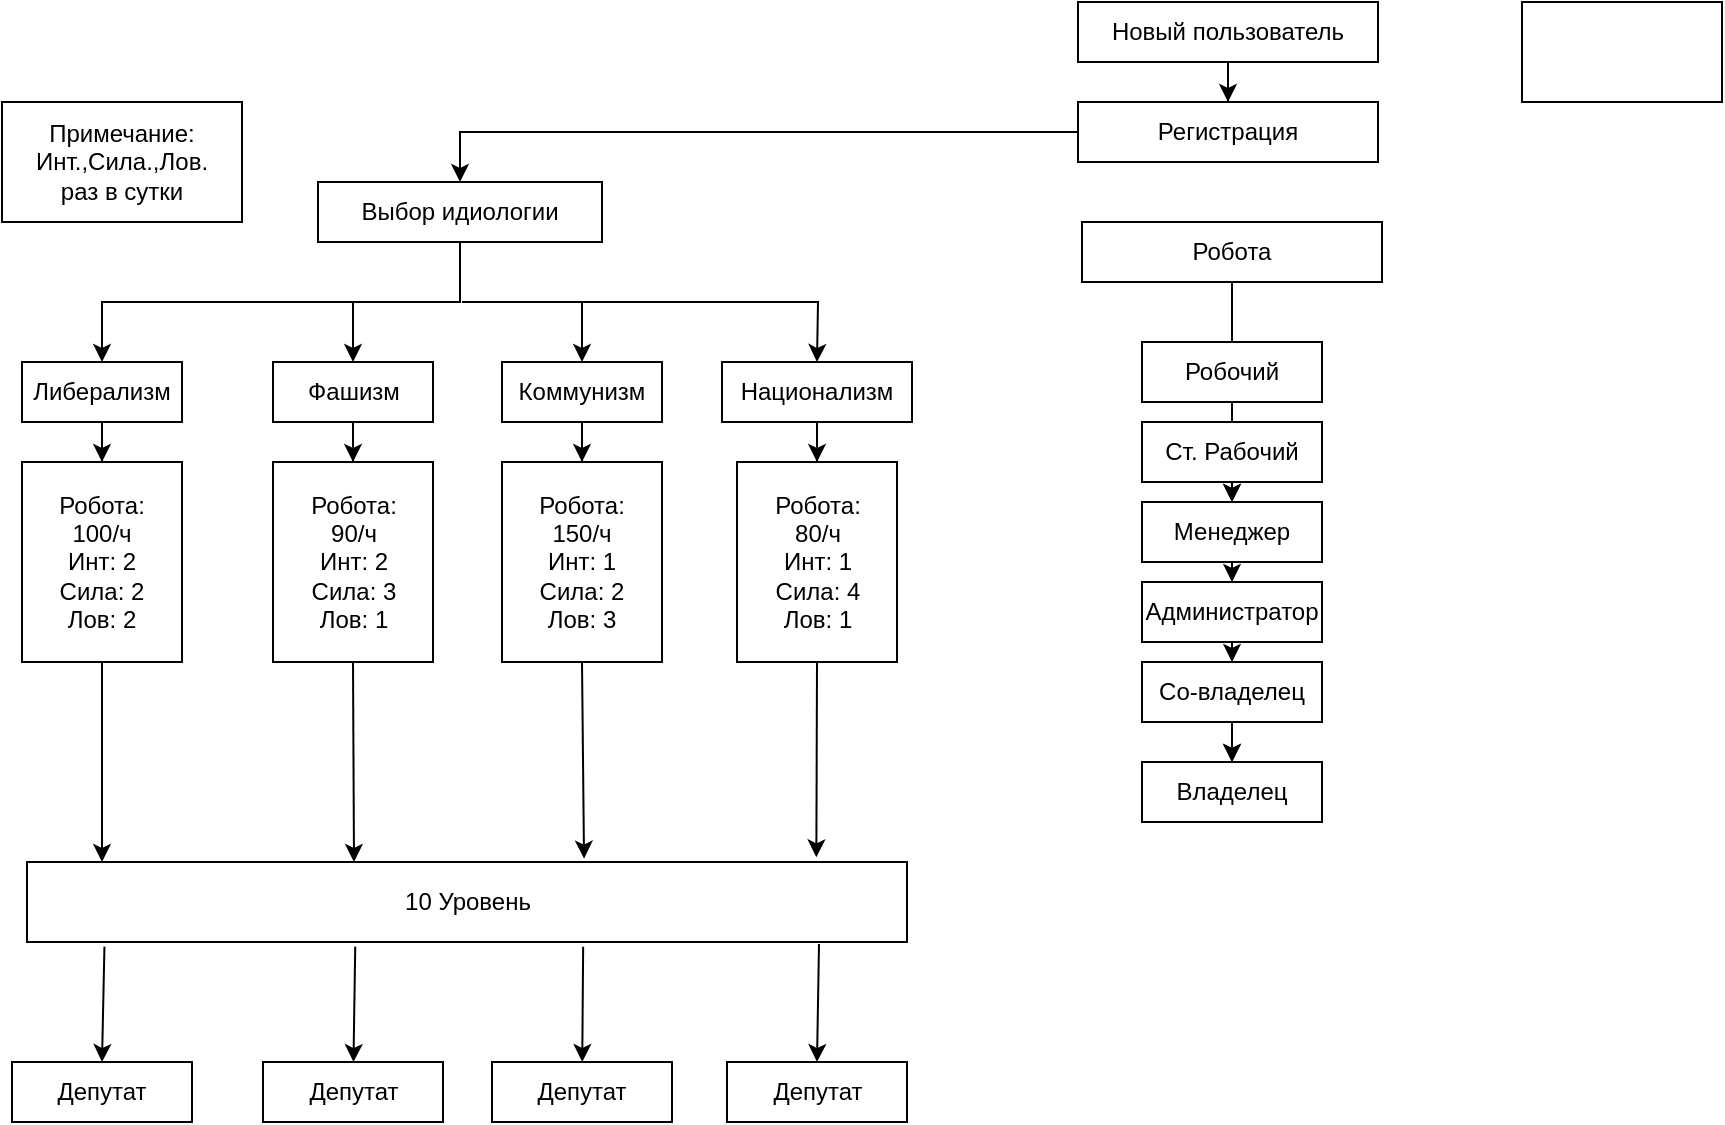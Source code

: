<mxfile version="21.3.6" type="github">
  <diagram name="Page-1" id="4UQ0ryMWkVk-9-Mvxbvw">
    <mxGraphModel dx="1644" dy="513" grid="1" gridSize="10" guides="1" tooltips="1" connect="1" arrows="1" fold="1" page="1" pageScale="1" pageWidth="850" pageHeight="1100" math="0" shadow="0">
      <root>
        <mxCell id="0" />
        <mxCell id="1" parent="0" />
        <mxCell id="SXsbWrXypiXTdrnz6xFy-4" value="" style="edgeStyle=orthogonalEdgeStyle;rounded=0;orthogonalLoop=1;jettySize=auto;html=1;" edge="1" parent="1" source="SXsbWrXypiXTdrnz6xFy-1" target="SXsbWrXypiXTdrnz6xFy-3">
          <mxGeometry relative="1" as="geometry" />
        </mxCell>
        <mxCell id="SXsbWrXypiXTdrnz6xFy-1" value="Новый пользователь" style="rounded=0;whiteSpace=wrap;html=1;" vertex="1" parent="1">
          <mxGeometry x="348" y="30" width="150" height="30" as="geometry" />
        </mxCell>
        <mxCell id="SXsbWrXypiXTdrnz6xFy-12" value="" style="edgeStyle=orthogonalEdgeStyle;rounded=0;orthogonalLoop=1;jettySize=auto;html=1;" edge="1" parent="1" source="SXsbWrXypiXTdrnz6xFy-3" target="SXsbWrXypiXTdrnz6xFy-5">
          <mxGeometry relative="1" as="geometry" />
        </mxCell>
        <mxCell id="SXsbWrXypiXTdrnz6xFy-3" value="Регистрация" style="rounded=0;whiteSpace=wrap;html=1;" vertex="1" parent="1">
          <mxGeometry x="348" y="80" width="150" height="30" as="geometry" />
        </mxCell>
        <mxCell id="SXsbWrXypiXTdrnz6xFy-13" value="" style="edgeStyle=orthogonalEdgeStyle;rounded=0;orthogonalLoop=1;jettySize=auto;html=1;" edge="1" parent="1" source="SXsbWrXypiXTdrnz6xFy-5" target="SXsbWrXypiXTdrnz6xFy-8">
          <mxGeometry relative="1" as="geometry" />
        </mxCell>
        <mxCell id="SXsbWrXypiXTdrnz6xFy-5" value="Выбор идиологии" style="rounded=0;whiteSpace=wrap;html=1;" vertex="1" parent="1">
          <mxGeometry x="-32" y="120" width="142" height="30" as="geometry" />
        </mxCell>
        <mxCell id="SXsbWrXypiXTdrnz6xFy-44" value="" style="edgeStyle=orthogonalEdgeStyle;rounded=0;orthogonalLoop=1;jettySize=auto;html=1;" edge="1" parent="1" source="SXsbWrXypiXTdrnz6xFy-6" target="SXsbWrXypiXTdrnz6xFy-37">
          <mxGeometry relative="1" as="geometry" />
        </mxCell>
        <mxCell id="SXsbWrXypiXTdrnz6xFy-6" value="Либерализм" style="rounded=0;whiteSpace=wrap;html=1;" vertex="1" parent="1">
          <mxGeometry x="-180" y="210" width="80" height="30" as="geometry" />
        </mxCell>
        <mxCell id="SXsbWrXypiXTdrnz6xFy-42" value="" style="edgeStyle=orthogonalEdgeStyle;rounded=0;orthogonalLoop=1;jettySize=auto;html=1;" edge="1" parent="1" source="SXsbWrXypiXTdrnz6xFy-7" target="SXsbWrXypiXTdrnz6xFy-39">
          <mxGeometry relative="1" as="geometry" />
        </mxCell>
        <mxCell id="SXsbWrXypiXTdrnz6xFy-7" value="Коммунизм" style="rounded=0;whiteSpace=wrap;html=1;" vertex="1" parent="1">
          <mxGeometry x="60" y="210" width="80" height="30" as="geometry" />
        </mxCell>
        <mxCell id="SXsbWrXypiXTdrnz6xFy-43" value="" style="edgeStyle=orthogonalEdgeStyle;rounded=0;orthogonalLoop=1;jettySize=auto;html=1;" edge="1" parent="1" source="SXsbWrXypiXTdrnz6xFy-8" target="SXsbWrXypiXTdrnz6xFy-38">
          <mxGeometry relative="1" as="geometry" />
        </mxCell>
        <mxCell id="SXsbWrXypiXTdrnz6xFy-8" value="Фашизм" style="rounded=0;whiteSpace=wrap;html=1;" vertex="1" parent="1">
          <mxGeometry x="-54.5" y="210" width="80" height="30" as="geometry" />
        </mxCell>
        <mxCell id="SXsbWrXypiXTdrnz6xFy-41" value="" style="edgeStyle=orthogonalEdgeStyle;rounded=0;orthogonalLoop=1;jettySize=auto;html=1;" edge="1" parent="1" source="SXsbWrXypiXTdrnz6xFy-9" target="SXsbWrXypiXTdrnz6xFy-40">
          <mxGeometry relative="1" as="geometry" />
        </mxCell>
        <mxCell id="SXsbWrXypiXTdrnz6xFy-9" value="Национализм" style="rounded=0;whiteSpace=wrap;html=1;" vertex="1" parent="1">
          <mxGeometry x="170" y="210" width="95" height="30" as="geometry" />
        </mxCell>
        <mxCell id="SXsbWrXypiXTdrnz6xFy-15" value="" style="endArrow=classic;html=1;rounded=0;entryX=0.5;entryY=0;entryDx=0;entryDy=0;" edge="1" parent="1" target="SXsbWrXypiXTdrnz6xFy-7">
          <mxGeometry width="50" height="50" relative="1" as="geometry">
            <mxPoint x="40" y="180" as="sourcePoint" />
            <mxPoint x="40" y="230" as="targetPoint" />
            <Array as="points">
              <mxPoint x="100" y="180" />
            </Array>
          </mxGeometry>
        </mxCell>
        <mxCell id="SXsbWrXypiXTdrnz6xFy-16" value="" style="endArrow=classic;html=1;rounded=0;entryX=0.5;entryY=0;entryDx=0;entryDy=0;" edge="1" parent="1" target="SXsbWrXypiXTdrnz6xFy-9">
          <mxGeometry width="50" height="50" relative="1" as="geometry">
            <mxPoint x="100" y="180" as="sourcePoint" />
            <mxPoint x="40" y="230" as="targetPoint" />
            <Array as="points">
              <mxPoint x="218" y="180" />
            </Array>
          </mxGeometry>
        </mxCell>
        <mxCell id="SXsbWrXypiXTdrnz6xFy-17" value="" style="endArrow=classic;html=1;rounded=0;entryX=0.5;entryY=0;entryDx=0;entryDy=0;" edge="1" parent="1" target="SXsbWrXypiXTdrnz6xFy-6">
          <mxGeometry width="50" height="50" relative="1" as="geometry">
            <mxPoint x="-10" y="180" as="sourcePoint" />
            <mxPoint x="-110" y="180" as="targetPoint" />
            <Array as="points">
              <mxPoint x="-140" y="180" />
            </Array>
          </mxGeometry>
        </mxCell>
        <mxCell id="SXsbWrXypiXTdrnz6xFy-36" value="" style="edgeStyle=orthogonalEdgeStyle;rounded=0;orthogonalLoop=1;jettySize=auto;html=1;" edge="1" parent="1" source="SXsbWrXypiXTdrnz6xFy-21" target="SXsbWrXypiXTdrnz6xFy-25">
          <mxGeometry relative="1" as="geometry" />
        </mxCell>
        <mxCell id="SXsbWrXypiXTdrnz6xFy-21" value="Робота" style="rounded=0;whiteSpace=wrap;html=1;" vertex="1" parent="1">
          <mxGeometry x="350" y="140" width="150" height="30" as="geometry" />
        </mxCell>
        <mxCell id="SXsbWrXypiXTdrnz6xFy-35" value="" style="edgeStyle=orthogonalEdgeStyle;rounded=0;orthogonalLoop=1;jettySize=auto;html=1;" edge="1" parent="1" source="SXsbWrXypiXTdrnz6xFy-22" target="SXsbWrXypiXTdrnz6xFy-25">
          <mxGeometry relative="1" as="geometry" />
        </mxCell>
        <mxCell id="SXsbWrXypiXTdrnz6xFy-22" value="Робочий" style="rounded=0;whiteSpace=wrap;html=1;" vertex="1" parent="1">
          <mxGeometry x="380" y="200" width="90" height="30" as="geometry" />
        </mxCell>
        <mxCell id="SXsbWrXypiXTdrnz6xFy-34" value="" style="edgeStyle=orthogonalEdgeStyle;rounded=0;orthogonalLoop=1;jettySize=auto;html=1;" edge="1" parent="1" source="SXsbWrXypiXTdrnz6xFy-23" target="SXsbWrXypiXTdrnz6xFy-26">
          <mxGeometry relative="1" as="geometry" />
        </mxCell>
        <mxCell id="SXsbWrXypiXTdrnz6xFy-23" value="Ст. Рабочий" style="rounded=0;whiteSpace=wrap;html=1;" vertex="1" parent="1">
          <mxGeometry x="380" y="240" width="90" height="30" as="geometry" />
        </mxCell>
        <mxCell id="SXsbWrXypiXTdrnz6xFy-33" value="" style="edgeStyle=orthogonalEdgeStyle;rounded=0;orthogonalLoop=1;jettySize=auto;html=1;" edge="1" parent="1" source="SXsbWrXypiXTdrnz6xFy-25" target="SXsbWrXypiXTdrnz6xFy-27">
          <mxGeometry relative="1" as="geometry" />
        </mxCell>
        <mxCell id="SXsbWrXypiXTdrnz6xFy-25" value="Менеджер" style="rounded=0;whiteSpace=wrap;html=1;" vertex="1" parent="1">
          <mxGeometry x="380" y="280" width="90" height="30" as="geometry" />
        </mxCell>
        <mxCell id="SXsbWrXypiXTdrnz6xFy-32" value="" style="edgeStyle=orthogonalEdgeStyle;rounded=0;orthogonalLoop=1;jettySize=auto;html=1;" edge="1" parent="1" source="SXsbWrXypiXTdrnz6xFy-26" target="SXsbWrXypiXTdrnz6xFy-28">
          <mxGeometry relative="1" as="geometry" />
        </mxCell>
        <mxCell id="SXsbWrXypiXTdrnz6xFy-26" value="Администратор" style="rounded=0;whiteSpace=wrap;html=1;" vertex="1" parent="1">
          <mxGeometry x="380" y="320" width="90" height="30" as="geometry" />
        </mxCell>
        <mxCell id="SXsbWrXypiXTdrnz6xFy-31" value="" style="edgeStyle=orthogonalEdgeStyle;rounded=0;orthogonalLoop=1;jettySize=auto;html=1;" edge="1" parent="1" source="SXsbWrXypiXTdrnz6xFy-27" target="SXsbWrXypiXTdrnz6xFy-28">
          <mxGeometry relative="1" as="geometry" />
        </mxCell>
        <mxCell id="SXsbWrXypiXTdrnz6xFy-27" value="Со-владелец" style="rounded=0;whiteSpace=wrap;html=1;" vertex="1" parent="1">
          <mxGeometry x="380" y="360" width="90" height="30" as="geometry" />
        </mxCell>
        <mxCell id="SXsbWrXypiXTdrnz6xFy-28" value="Владелец" style="rounded=0;whiteSpace=wrap;html=1;" vertex="1" parent="1">
          <mxGeometry x="380" y="410" width="90" height="30" as="geometry" />
        </mxCell>
        <mxCell id="SXsbWrXypiXTdrnz6xFy-54" value="" style="edgeStyle=orthogonalEdgeStyle;rounded=0;orthogonalLoop=1;jettySize=auto;html=1;" edge="1" parent="1" source="SXsbWrXypiXTdrnz6xFy-37" target="SXsbWrXypiXTdrnz6xFy-47">
          <mxGeometry relative="1" as="geometry">
            <Array as="points">
              <mxPoint x="-140" y="420" />
              <mxPoint x="-140" y="420" />
            </Array>
          </mxGeometry>
        </mxCell>
        <mxCell id="SXsbWrXypiXTdrnz6xFy-37" value="Робота:&lt;br&gt;100/ч&lt;br&gt;Инт: 2&lt;br&gt;Cила: 2&lt;br&gt;Лов: 2" style="rounded=0;whiteSpace=wrap;html=1;" vertex="1" parent="1">
          <mxGeometry x="-180" y="260" width="80" height="100" as="geometry" />
        </mxCell>
        <mxCell id="SXsbWrXypiXTdrnz6xFy-38" value="Робота:&lt;br&gt;90/ч&lt;br&gt;Инт: 2&lt;br&gt;Cила: 3&lt;br&gt;Лов: 1" style="rounded=0;whiteSpace=wrap;html=1;" vertex="1" parent="1">
          <mxGeometry x="-54.5" y="260" width="80" height="100" as="geometry" />
        </mxCell>
        <mxCell id="SXsbWrXypiXTdrnz6xFy-39" value="Робота:&lt;br&gt;150/ч&lt;br&gt;Инт: 1&lt;br&gt;Cила: 2&lt;br&gt;Лов: 3" style="rounded=0;whiteSpace=wrap;html=1;" vertex="1" parent="1">
          <mxGeometry x="60" y="260" width="80" height="100" as="geometry" />
        </mxCell>
        <mxCell id="SXsbWrXypiXTdrnz6xFy-40" value="Робота:&lt;br&gt;80/ч&lt;br&gt;Инт: 1&lt;br&gt;Cила: 4&lt;br&gt;Лов: 1" style="rounded=0;whiteSpace=wrap;html=1;" vertex="1" parent="1">
          <mxGeometry x="177.5" y="260" width="80" height="100" as="geometry" />
        </mxCell>
        <mxCell id="SXsbWrXypiXTdrnz6xFy-45" value="Примечание:&lt;br&gt;Инт.,Cила.,Лов.&lt;br&gt;раз в сутки" style="rounded=0;whiteSpace=wrap;html=1;" vertex="1" parent="1">
          <mxGeometry x="-190" y="80" width="120" height="60" as="geometry" />
        </mxCell>
        <mxCell id="SXsbWrXypiXTdrnz6xFy-46" value="" style="rounded=0;whiteSpace=wrap;html=1;" vertex="1" parent="1">
          <mxGeometry x="570" y="30" width="100" height="50" as="geometry" />
        </mxCell>
        <mxCell id="SXsbWrXypiXTdrnz6xFy-47" value="10 Уровень" style="rounded=0;whiteSpace=wrap;html=1;" vertex="1" parent="1">
          <mxGeometry x="-177.5" y="460" width="440" height="40" as="geometry" />
        </mxCell>
        <mxCell id="SXsbWrXypiXTdrnz6xFy-50" value="Депутат" style="rounded=0;whiteSpace=wrap;html=1;" vertex="1" parent="1">
          <mxGeometry x="-185" y="560" width="90" height="30" as="geometry" />
        </mxCell>
        <mxCell id="SXsbWrXypiXTdrnz6xFy-51" value="Депутат" style="rounded=0;whiteSpace=wrap;html=1;" vertex="1" parent="1">
          <mxGeometry x="-59.5" y="560" width="90" height="30" as="geometry" />
        </mxCell>
        <mxCell id="SXsbWrXypiXTdrnz6xFy-52" value="Депутат" style="rounded=0;whiteSpace=wrap;html=1;" vertex="1" parent="1">
          <mxGeometry x="55" y="560" width="90" height="30" as="geometry" />
        </mxCell>
        <mxCell id="SXsbWrXypiXTdrnz6xFy-53" value="Депутат" style="rounded=0;whiteSpace=wrap;html=1;" vertex="1" parent="1">
          <mxGeometry x="172.5" y="560" width="90" height="30" as="geometry" />
        </mxCell>
        <mxCell id="SXsbWrXypiXTdrnz6xFy-59" value="" style="endArrow=classic;html=1;rounded=0;exitX=0.5;exitY=1;exitDx=0;exitDy=0;" edge="1" parent="1" source="SXsbWrXypiXTdrnz6xFy-38">
          <mxGeometry width="50" height="50" relative="1" as="geometry">
            <mxPoint x="90" y="500" as="sourcePoint" />
            <mxPoint x="-14" y="460" as="targetPoint" />
          </mxGeometry>
        </mxCell>
        <mxCell id="SXsbWrXypiXTdrnz6xFy-60" value="" style="endArrow=classic;html=1;rounded=0;entryX=0.633;entryY=-0.042;entryDx=0;entryDy=0;entryPerimeter=0;exitX=0.5;exitY=1;exitDx=0;exitDy=0;" edge="1" parent="1" source="SXsbWrXypiXTdrnz6xFy-39" target="SXsbWrXypiXTdrnz6xFy-47">
          <mxGeometry width="50" height="50" relative="1" as="geometry">
            <mxPoint x="90" y="500" as="sourcePoint" />
            <mxPoint x="140" y="450" as="targetPoint" />
          </mxGeometry>
        </mxCell>
        <mxCell id="SXsbWrXypiXTdrnz6xFy-62" value="" style="endArrow=classic;html=1;rounded=0;exitX=0.5;exitY=1;exitDx=0;exitDy=0;entryX=0.897;entryY=-0.058;entryDx=0;entryDy=0;entryPerimeter=0;" edge="1" parent="1" source="SXsbWrXypiXTdrnz6xFy-40" target="SXsbWrXypiXTdrnz6xFy-47">
          <mxGeometry width="50" height="50" relative="1" as="geometry">
            <mxPoint x="90" y="400" as="sourcePoint" />
            <mxPoint x="90" y="450" as="targetPoint" />
          </mxGeometry>
        </mxCell>
        <mxCell id="SXsbWrXypiXTdrnz6xFy-63" value="" style="endArrow=classic;html=1;rounded=0;exitX=0.088;exitY=1.058;exitDx=0;exitDy=0;exitPerimeter=0;entryX=0.5;entryY=0;entryDx=0;entryDy=0;" edge="1" parent="1" source="SXsbWrXypiXTdrnz6xFy-47" target="SXsbWrXypiXTdrnz6xFy-50">
          <mxGeometry width="50" height="50" relative="1" as="geometry">
            <mxPoint x="90" y="500" as="sourcePoint" />
            <mxPoint x="140" y="450" as="targetPoint" />
          </mxGeometry>
        </mxCell>
        <mxCell id="SXsbWrXypiXTdrnz6xFy-64" value="" style="endArrow=classic;html=1;rounded=0;exitX=0.373;exitY=1.058;exitDx=0;exitDy=0;exitPerimeter=0;" edge="1" parent="1" source="SXsbWrXypiXTdrnz6xFy-47" target="SXsbWrXypiXTdrnz6xFy-51">
          <mxGeometry width="50" height="50" relative="1" as="geometry">
            <mxPoint x="90" y="500" as="sourcePoint" />
            <mxPoint x="140" y="450" as="targetPoint" />
          </mxGeometry>
        </mxCell>
        <mxCell id="SXsbWrXypiXTdrnz6xFy-65" value="" style="endArrow=classic;html=1;rounded=0;exitX=0.632;exitY=1.058;exitDx=0;exitDy=0;exitPerimeter=0;" edge="1" parent="1" source="SXsbWrXypiXTdrnz6xFy-47" target="SXsbWrXypiXTdrnz6xFy-52">
          <mxGeometry width="50" height="50" relative="1" as="geometry">
            <mxPoint x="140" y="530" as="sourcePoint" />
            <mxPoint x="140" y="450" as="targetPoint" />
          </mxGeometry>
        </mxCell>
        <mxCell id="SXsbWrXypiXTdrnz6xFy-66" value="" style="endArrow=classic;html=1;rounded=0;exitX=0.9;exitY=1.025;exitDx=0;exitDy=0;exitPerimeter=0;entryX=0.5;entryY=0;entryDx=0;entryDy=0;" edge="1" parent="1" source="SXsbWrXypiXTdrnz6xFy-47" target="SXsbWrXypiXTdrnz6xFy-53">
          <mxGeometry width="50" height="50" relative="1" as="geometry">
            <mxPoint x="90" y="500" as="sourcePoint" />
            <mxPoint x="140" y="450" as="targetPoint" />
          </mxGeometry>
        </mxCell>
      </root>
    </mxGraphModel>
  </diagram>
</mxfile>
